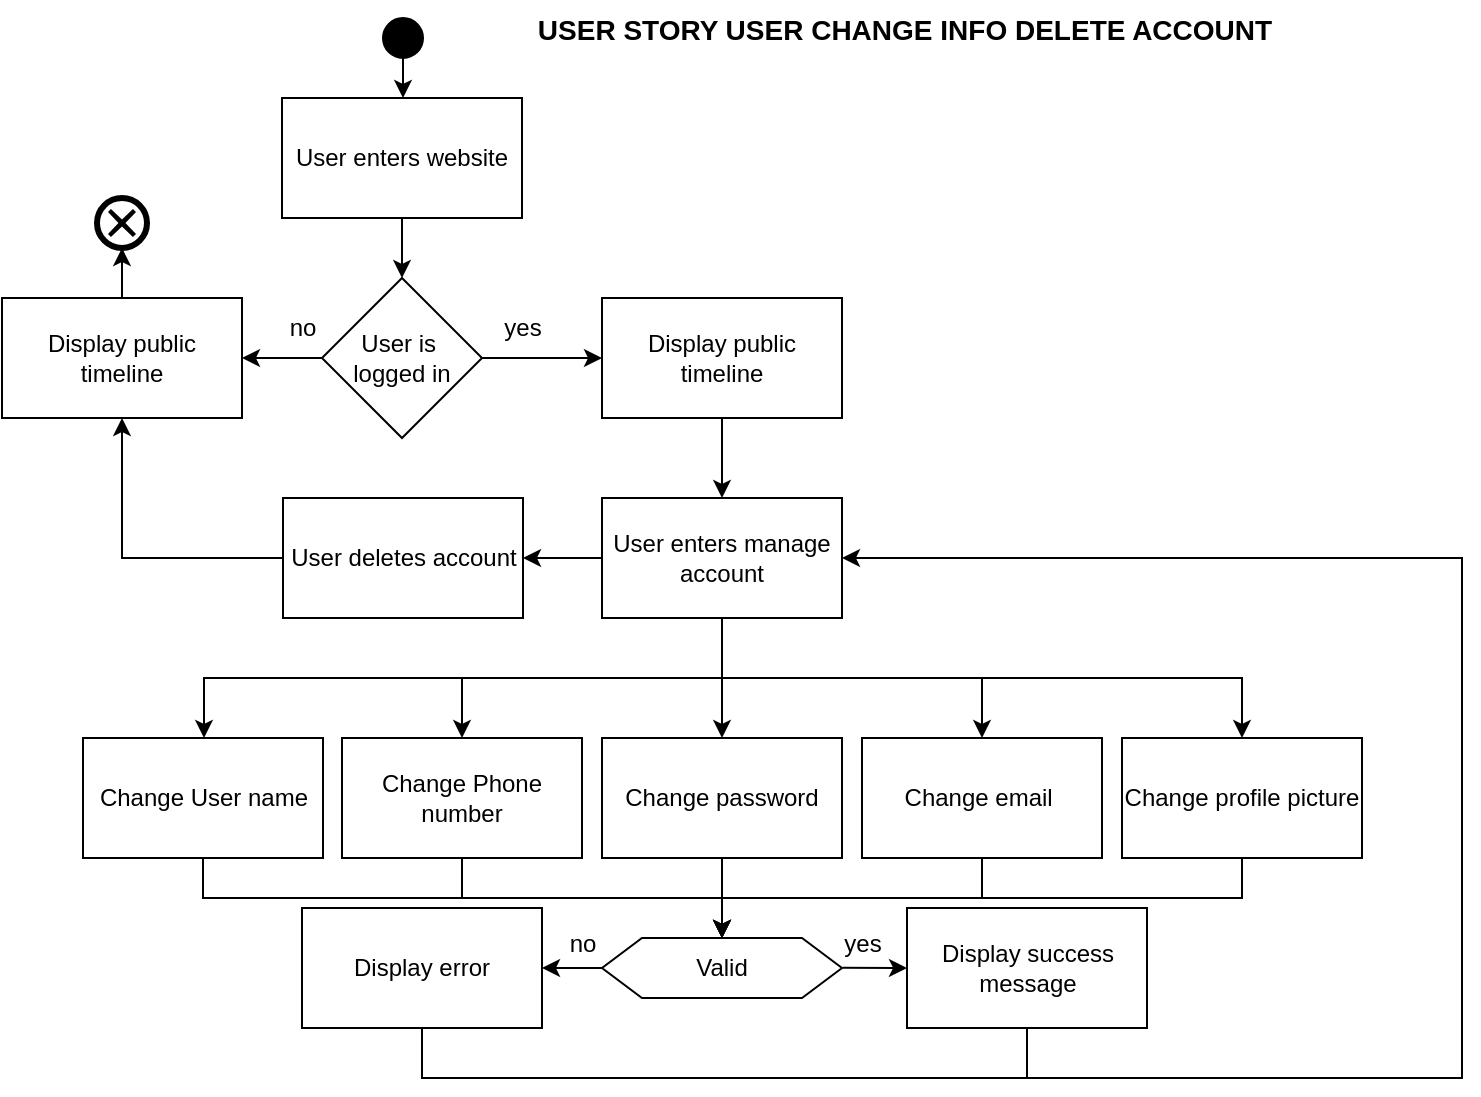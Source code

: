<?xml version="1.0" encoding="UTF-8"?>
<mxfile version="25.0.2">
  <diagram name="Page-1" id="KdY7gXaLbNMI2FaqvD_0">
    <mxGraphModel dx="942" dy="551" grid="0" gridSize="10" guides="1" tooltips="1" connect="1" arrows="1" fold="1" page="1" pageScale="1" pageWidth="827" pageHeight="1169" math="0" shadow="0">
      <root>
        <mxCell id="0" />
        <mxCell id="1" parent="0" />
        <mxCell id="7c7-pqcWn06eciAQScpk-1" value="" style="edgeStyle=orthogonalEdgeStyle;rounded=0;orthogonalLoop=1;jettySize=auto;html=1;" edge="1" parent="1" source="7c7-pqcWn06eciAQScpk-2">
          <mxGeometry relative="1" as="geometry">
            <mxPoint x="210" y="185" as="targetPoint" />
          </mxGeometry>
        </mxCell>
        <mxCell id="7c7-pqcWn06eciAQScpk-2" value="User enters website" style="rounded=0;whiteSpace=wrap;html=1;" vertex="1" parent="1">
          <mxGeometry x="150" y="95" width="120" height="60" as="geometry" />
        </mxCell>
        <mxCell id="7c7-pqcWn06eciAQScpk-3" value="" style="edgeStyle=orthogonalEdgeStyle;rounded=0;orthogonalLoop=1;jettySize=auto;html=1;" edge="1" parent="1" source="7c7-pqcWn06eciAQScpk-4" target="7c7-pqcWn06eciAQScpk-5">
          <mxGeometry relative="1" as="geometry" />
        </mxCell>
        <mxCell id="7c7-pqcWn06eciAQScpk-12" value="" style="edgeStyle=orthogonalEdgeStyle;rounded=0;orthogonalLoop=1;jettySize=auto;html=1;" edge="1" parent="1" source="7c7-pqcWn06eciAQScpk-4" target="7c7-pqcWn06eciAQScpk-11">
          <mxGeometry relative="1" as="geometry" />
        </mxCell>
        <mxCell id="7c7-pqcWn06eciAQScpk-4" value="User is&amp;nbsp; logged in" style="rhombus;whiteSpace=wrap;html=1;" vertex="1" parent="1">
          <mxGeometry x="170" y="185" width="80" height="80" as="geometry" />
        </mxCell>
        <mxCell id="7c7-pqcWn06eciAQScpk-5" value="Display public timeline" style="whiteSpace=wrap;html=1;" vertex="1" parent="1">
          <mxGeometry x="10" y="195" width="120" height="60" as="geometry" />
        </mxCell>
        <mxCell id="7c7-pqcWn06eciAQScpk-6" value="no" style="text;html=1;align=center;verticalAlign=middle;resizable=0;points=[];autosize=1;strokeColor=none;fillColor=none;" vertex="1" parent="1">
          <mxGeometry x="140" y="195" width="40" height="30" as="geometry" />
        </mxCell>
        <mxCell id="7c7-pqcWn06eciAQScpk-8" style="edgeStyle=orthogonalEdgeStyle;rounded=0;orthogonalLoop=1;jettySize=auto;html=1;entryX=0.5;entryY=0;entryDx=0;entryDy=0;" edge="1" parent="1" source="7c7-pqcWn06eciAQScpk-9" target="7c7-pqcWn06eciAQScpk-2">
          <mxGeometry relative="1" as="geometry" />
        </mxCell>
        <mxCell id="7c7-pqcWn06eciAQScpk-9" value="" style="ellipse;whiteSpace=wrap;html=1;aspect=fixed;fillColor=#000000;" vertex="1" parent="1">
          <mxGeometry x="200.5" y="55" width="20" height="20" as="geometry" />
        </mxCell>
        <mxCell id="7c7-pqcWn06eciAQScpk-15" value="" style="edgeStyle=orthogonalEdgeStyle;rounded=0;orthogonalLoop=1;jettySize=auto;html=1;" edge="1" parent="1" source="7c7-pqcWn06eciAQScpk-11" target="7c7-pqcWn06eciAQScpk-14">
          <mxGeometry relative="1" as="geometry" />
        </mxCell>
        <mxCell id="7c7-pqcWn06eciAQScpk-11" value="Display public timeline" style="whiteSpace=wrap;html=1;" vertex="1" parent="1">
          <mxGeometry x="310" y="195" width="120" height="60" as="geometry" />
        </mxCell>
        <mxCell id="7c7-pqcWn06eciAQScpk-13" value="yes" style="text;html=1;align=center;verticalAlign=middle;resizable=0;points=[];autosize=1;strokeColor=none;fillColor=none;" vertex="1" parent="1">
          <mxGeometry x="250" y="195" width="40" height="30" as="geometry" />
        </mxCell>
        <mxCell id="7c7-pqcWn06eciAQScpk-17" value="" style="edgeStyle=orthogonalEdgeStyle;rounded=0;orthogonalLoop=1;jettySize=auto;html=1;" edge="1" parent="1" source="7c7-pqcWn06eciAQScpk-14" target="7c7-pqcWn06eciAQScpk-16">
          <mxGeometry relative="1" as="geometry">
            <Array as="points">
              <mxPoint x="370" y="385" />
              <mxPoint x="111" y="385" />
            </Array>
          </mxGeometry>
        </mxCell>
        <mxCell id="7c7-pqcWn06eciAQScpk-22" style="edgeStyle=orthogonalEdgeStyle;rounded=0;orthogonalLoop=1;jettySize=auto;html=1;entryX=0.5;entryY=0;entryDx=0;entryDy=0;" edge="1" parent="1" source="7c7-pqcWn06eciAQScpk-14" target="7c7-pqcWn06eciAQScpk-18">
          <mxGeometry relative="1" as="geometry">
            <Array as="points">
              <mxPoint x="370" y="385" />
              <mxPoint x="240" y="385" />
            </Array>
          </mxGeometry>
        </mxCell>
        <mxCell id="7c7-pqcWn06eciAQScpk-23" style="edgeStyle=orthogonalEdgeStyle;rounded=0;orthogonalLoop=1;jettySize=auto;html=1;entryX=0.5;entryY=0;entryDx=0;entryDy=0;" edge="1" parent="1" source="7c7-pqcWn06eciAQScpk-14" target="7c7-pqcWn06eciAQScpk-21">
          <mxGeometry relative="1" as="geometry" />
        </mxCell>
        <mxCell id="7c7-pqcWn06eciAQScpk-24" style="edgeStyle=orthogonalEdgeStyle;rounded=0;orthogonalLoop=1;jettySize=auto;html=1;entryX=0.5;entryY=0;entryDx=0;entryDy=0;" edge="1" parent="1" source="7c7-pqcWn06eciAQScpk-14" target="7c7-pqcWn06eciAQScpk-19">
          <mxGeometry relative="1" as="geometry">
            <Array as="points">
              <mxPoint x="370" y="385" />
              <mxPoint x="500" y="385" />
            </Array>
          </mxGeometry>
        </mxCell>
        <mxCell id="7c7-pqcWn06eciAQScpk-25" style="edgeStyle=orthogonalEdgeStyle;rounded=0;orthogonalLoop=1;jettySize=auto;html=1;entryX=0.5;entryY=0;entryDx=0;entryDy=0;" edge="1" parent="1" source="7c7-pqcWn06eciAQScpk-14" target="7c7-pqcWn06eciAQScpk-20">
          <mxGeometry relative="1" as="geometry">
            <Array as="points">
              <mxPoint x="370" y="385" />
              <mxPoint x="630" y="385" />
            </Array>
          </mxGeometry>
        </mxCell>
        <mxCell id="7c7-pqcWn06eciAQScpk-27" value="" style="edgeStyle=orthogonalEdgeStyle;rounded=0;orthogonalLoop=1;jettySize=auto;html=1;" edge="1" parent="1" source="7c7-pqcWn06eciAQScpk-14" target="7c7-pqcWn06eciAQScpk-26">
          <mxGeometry relative="1" as="geometry" />
        </mxCell>
        <mxCell id="7c7-pqcWn06eciAQScpk-14" value="User enters manage account" style="whiteSpace=wrap;html=1;" vertex="1" parent="1">
          <mxGeometry x="310" y="295" width="120" height="60" as="geometry" />
        </mxCell>
        <mxCell id="7c7-pqcWn06eciAQScpk-44" style="edgeStyle=orthogonalEdgeStyle;rounded=0;orthogonalLoop=1;jettySize=auto;html=1;entryX=0.5;entryY=0;entryDx=0;entryDy=0;" edge="1" parent="1" source="7c7-pqcWn06eciAQScpk-16" target="7c7-pqcWn06eciAQScpk-40">
          <mxGeometry relative="1" as="geometry">
            <Array as="points">
              <mxPoint x="111" y="495" />
              <mxPoint x="370" y="495" />
            </Array>
          </mxGeometry>
        </mxCell>
        <mxCell id="7c7-pqcWn06eciAQScpk-16" value="Change User name" style="whiteSpace=wrap;html=1;" vertex="1" parent="1">
          <mxGeometry x="50.5" y="415" width="120" height="60" as="geometry" />
        </mxCell>
        <mxCell id="7c7-pqcWn06eciAQScpk-43" style="edgeStyle=orthogonalEdgeStyle;rounded=0;orthogonalLoop=1;jettySize=auto;html=1;entryX=0.5;entryY=0;entryDx=0;entryDy=0;" edge="1" parent="1" source="7c7-pqcWn06eciAQScpk-18" target="7c7-pqcWn06eciAQScpk-40">
          <mxGeometry relative="1" as="geometry">
            <Array as="points">
              <mxPoint x="240" y="495" />
              <mxPoint x="370" y="495" />
            </Array>
          </mxGeometry>
        </mxCell>
        <mxCell id="7c7-pqcWn06eciAQScpk-18" value="Change Phone number" style="rounded=0;whiteSpace=wrap;html=1;" vertex="1" parent="1">
          <mxGeometry x="180" y="415" width="120" height="60" as="geometry" />
        </mxCell>
        <mxCell id="7c7-pqcWn06eciAQScpk-41" style="edgeStyle=orthogonalEdgeStyle;rounded=0;orthogonalLoop=1;jettySize=auto;html=1;entryX=0.5;entryY=0;entryDx=0;entryDy=0;" edge="1" parent="1" source="7c7-pqcWn06eciAQScpk-19" target="7c7-pqcWn06eciAQScpk-40">
          <mxGeometry relative="1" as="geometry">
            <Array as="points">
              <mxPoint x="500" y="495" />
              <mxPoint x="370" y="495" />
            </Array>
          </mxGeometry>
        </mxCell>
        <mxCell id="7c7-pqcWn06eciAQScpk-19" value="Change email&amp;nbsp;" style="rounded=0;whiteSpace=wrap;html=1;" vertex="1" parent="1">
          <mxGeometry x="440" y="415" width="120" height="60" as="geometry" />
        </mxCell>
        <mxCell id="7c7-pqcWn06eciAQScpk-45" style="edgeStyle=orthogonalEdgeStyle;rounded=0;orthogonalLoop=1;jettySize=auto;html=1;entryX=0.5;entryY=0;entryDx=0;entryDy=0;" edge="1" parent="1" source="7c7-pqcWn06eciAQScpk-20" target="7c7-pqcWn06eciAQScpk-40">
          <mxGeometry relative="1" as="geometry">
            <Array as="points">
              <mxPoint x="630" y="495" />
              <mxPoint x="370" y="495" />
            </Array>
          </mxGeometry>
        </mxCell>
        <mxCell id="7c7-pqcWn06eciAQScpk-20" value="Change profile picture" style="whiteSpace=wrap;html=1;" vertex="1" parent="1">
          <mxGeometry x="570" y="415" width="120" height="60" as="geometry" />
        </mxCell>
        <mxCell id="7c7-pqcWn06eciAQScpk-42" style="edgeStyle=orthogonalEdgeStyle;rounded=0;orthogonalLoop=1;jettySize=auto;html=1;entryX=0.5;entryY=0;entryDx=0;entryDy=0;" edge="1" parent="1" source="7c7-pqcWn06eciAQScpk-21" target="7c7-pqcWn06eciAQScpk-40">
          <mxGeometry relative="1" as="geometry" />
        </mxCell>
        <mxCell id="7c7-pqcWn06eciAQScpk-21" value="Change password" style="whiteSpace=wrap;html=1;" vertex="1" parent="1">
          <mxGeometry x="310" y="415" width="120" height="60" as="geometry" />
        </mxCell>
        <mxCell id="7c7-pqcWn06eciAQScpk-56" value="" style="edgeStyle=orthogonalEdgeStyle;rounded=0;orthogonalLoop=1;jettySize=auto;html=1;entryX=0.5;entryY=1;entryDx=0;entryDy=0;" edge="1" parent="1" source="7c7-pqcWn06eciAQScpk-26" target="7c7-pqcWn06eciAQScpk-5">
          <mxGeometry relative="1" as="geometry" />
        </mxCell>
        <mxCell id="7c7-pqcWn06eciAQScpk-26" value="User deletes account" style="whiteSpace=wrap;html=1;" vertex="1" parent="1">
          <mxGeometry x="150.5" y="295" width="120" height="60" as="geometry" />
        </mxCell>
        <mxCell id="7c7-pqcWn06eciAQScpk-34" value="" style="points=[[0.145,0.145,0],[0.5,0,0],[0.855,0.145,0],[1,0.5,0],[0.855,0.855,0],[0.5,1,0],[0.145,0.855,0],[0,0.5,0]];shape=mxgraph.bpmn.event;html=1;verticalLabelPosition=bottom;labelBackgroundColor=#ffffff;verticalAlign=top;align=center;perimeter=ellipsePerimeter;outlineConnect=0;aspect=fixed;outline=end;symbol=cancel;" vertex="1" parent="1">
          <mxGeometry x="57.5" y="145" width="25" height="25" as="geometry" />
        </mxCell>
        <mxCell id="7c7-pqcWn06eciAQScpk-49" value="" style="edgeStyle=orthogonalEdgeStyle;rounded=0;orthogonalLoop=1;jettySize=auto;html=1;" edge="1" parent="1" source="7c7-pqcWn06eciAQScpk-40" target="7c7-pqcWn06eciAQScpk-48">
          <mxGeometry relative="1" as="geometry" />
        </mxCell>
        <mxCell id="7c7-pqcWn06eciAQScpk-40" value="Valid" style="shape=hexagon;perimeter=hexagonPerimeter2;whiteSpace=wrap;html=1;fixedSize=1;" vertex="1" parent="1">
          <mxGeometry x="310" y="515" width="120" height="30" as="geometry" />
        </mxCell>
        <mxCell id="7c7-pqcWn06eciAQScpk-58" style="edgeStyle=orthogonalEdgeStyle;rounded=0;orthogonalLoop=1;jettySize=auto;html=1;entryX=1;entryY=0.5;entryDx=0;entryDy=0;" edge="1" parent="1" source="7c7-pqcWn06eciAQScpk-46" target="7c7-pqcWn06eciAQScpk-14">
          <mxGeometry relative="1" as="geometry">
            <Array as="points">
              <mxPoint x="523" y="585" />
              <mxPoint x="740" y="585" />
              <mxPoint x="740" y="325" />
            </Array>
          </mxGeometry>
        </mxCell>
        <mxCell id="7c7-pqcWn06eciAQScpk-46" value="Display success message" style="whiteSpace=wrap;html=1;" vertex="1" parent="1">
          <mxGeometry x="462.5" y="500" width="120" height="60" as="geometry" />
        </mxCell>
        <mxCell id="7c7-pqcWn06eciAQScpk-48" value="Display error" style="whiteSpace=wrap;html=1;" vertex="1" parent="1">
          <mxGeometry x="160" y="500" width="120" height="60" as="geometry" />
        </mxCell>
        <mxCell id="7c7-pqcWn06eciAQScpk-50" value="no" style="text;html=1;align=center;verticalAlign=middle;resizable=0;points=[];autosize=1;strokeColor=none;fillColor=none;" vertex="1" parent="1">
          <mxGeometry x="280" y="503" width="40" height="30" as="geometry" />
        </mxCell>
        <mxCell id="7c7-pqcWn06eciAQScpk-51" value="yes" style="text;html=1;align=center;verticalAlign=middle;resizable=0;points=[];autosize=1;strokeColor=none;fillColor=none;" vertex="1" parent="1">
          <mxGeometry x="420" y="503" width="40" height="30" as="geometry" />
        </mxCell>
        <mxCell id="7c7-pqcWn06eciAQScpk-53" value="" style="endArrow=classic;html=1;rounded=0;entryX=0;entryY=0.5;entryDx=0;entryDy=0;exitX=0.259;exitY=0.894;exitDx=0;exitDy=0;exitPerimeter=0;" edge="1" parent="1" source="7c7-pqcWn06eciAQScpk-51" target="7c7-pqcWn06eciAQScpk-46">
          <mxGeometry width="50" height="50" relative="1" as="geometry">
            <mxPoint x="430" y="525" as="sourcePoint" />
            <mxPoint x="480" y="485" as="targetPoint" />
          </mxGeometry>
        </mxCell>
        <mxCell id="7c7-pqcWn06eciAQScpk-54" value="USER STORY USER CHANGE INFO DELETE ACCOUNT" style="text;html=1;align=center;verticalAlign=middle;resizable=0;points=[];autosize=1;strokeColor=none;fillColor=none;fontStyle=1;fontSize=14;" vertex="1" parent="1">
          <mxGeometry x="266" y="46" width="390" height="30" as="geometry" />
        </mxCell>
        <mxCell id="7c7-pqcWn06eciAQScpk-57" style="edgeStyle=orthogonalEdgeStyle;rounded=0;orthogonalLoop=1;jettySize=auto;html=1;entryX=0.5;entryY=1;entryDx=0;entryDy=0;entryPerimeter=0;" edge="1" parent="1" source="7c7-pqcWn06eciAQScpk-5" target="7c7-pqcWn06eciAQScpk-34">
          <mxGeometry relative="1" as="geometry" />
        </mxCell>
        <mxCell id="7c7-pqcWn06eciAQScpk-59" value="" style="endArrow=none;html=1;rounded=0;exitX=0.5;exitY=1;exitDx=0;exitDy=0;" edge="1" parent="1" source="7c7-pqcWn06eciAQScpk-48">
          <mxGeometry width="50" height="50" relative="1" as="geometry">
            <mxPoint x="400" y="395" as="sourcePoint" />
            <mxPoint x="530" y="585" as="targetPoint" />
            <Array as="points">
              <mxPoint x="220" y="585" />
            </Array>
          </mxGeometry>
        </mxCell>
      </root>
    </mxGraphModel>
  </diagram>
</mxfile>
